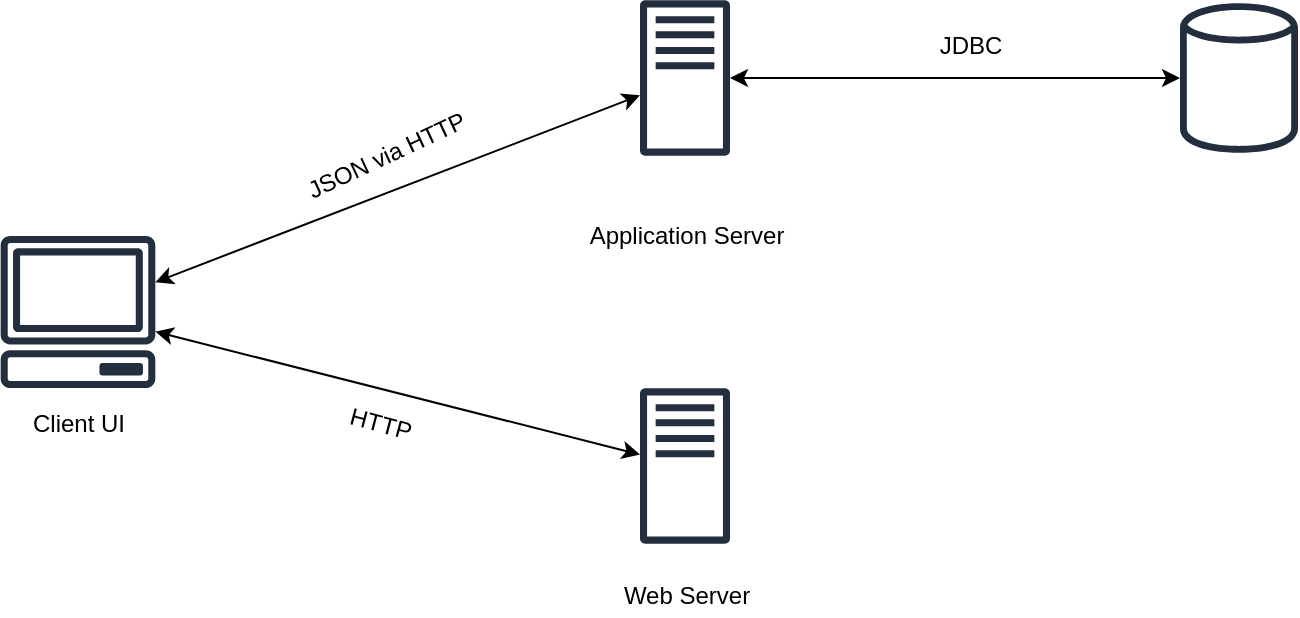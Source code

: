 <mxfile version="12.9.5" type="device"><diagram id="Ht1M8jgEwFfnCIfOTk4-" name="Page-1"><mxGraphModel dx="1226" dy="762" grid="1" gridSize="10" guides="1" tooltips="1" connect="1" arrows="1" fold="1" page="1" pageScale="1" pageWidth="1169" pageHeight="827" math="0" shadow="0"><root><mxCell id="0"/><mxCell id="1" parent="0"/><mxCell id="dZVIvYClhsbzQteziZDb-1" value="" style="outlineConnect=0;fontColor=#232F3E;gradientColor=none;fillColor=#232F3E;strokeColor=none;dashed=0;verticalLabelPosition=bottom;verticalAlign=top;align=center;html=1;fontSize=12;fontStyle=0;aspect=fixed;pointerEvents=1;shape=mxgraph.aws4.client;" vertex="1" parent="1"><mxGeometry x="80" y="158" width="78" height="76" as="geometry"/></mxCell><mxCell id="dZVIvYClhsbzQteziZDb-2" value="" style="outlineConnect=0;fontColor=#232F3E;gradientColor=none;fillColor=#232F3E;strokeColor=none;dashed=0;verticalLabelPosition=bottom;verticalAlign=top;align=center;html=1;fontSize=12;fontStyle=0;aspect=fixed;pointerEvents=1;shape=mxgraph.aws4.generic_database;" vertex="1" parent="1"><mxGeometry x="670" y="40" width="59" height="78" as="geometry"/></mxCell><mxCell id="dZVIvYClhsbzQteziZDb-6" value="" style="outlineConnect=0;fontColor=#232F3E;gradientColor=none;fillColor=#232F3E;strokeColor=none;dashed=0;verticalLabelPosition=bottom;verticalAlign=top;align=center;html=1;fontSize=12;fontStyle=0;aspect=fixed;pointerEvents=1;shape=mxgraph.aws4.traditional_server;" vertex="1" parent="1"><mxGeometry x="400" y="234" width="45" height="78" as="geometry"/></mxCell><mxCell id="dZVIvYClhsbzQteziZDb-8" value="" style="outlineConnect=0;fontColor=#232F3E;gradientColor=none;fillColor=#232F3E;strokeColor=none;dashed=0;verticalLabelPosition=bottom;verticalAlign=top;align=center;html=1;fontSize=12;fontStyle=0;aspect=fixed;pointerEvents=1;shape=mxgraph.aws4.traditional_server;" vertex="1" parent="1"><mxGeometry x="400" y="40" width="45" height="78" as="geometry"/></mxCell><mxCell id="dZVIvYClhsbzQteziZDb-9" value="Application Server" style="text;html=1;align=center;verticalAlign=middle;resizable=0;points=[];autosize=1;" vertex="1" parent="1"><mxGeometry x="367.5" y="148" width="110" height="20" as="geometry"/></mxCell><mxCell id="dZVIvYClhsbzQteziZDb-14" value="Web Server" style="text;html=1;align=center;verticalAlign=middle;resizable=0;points=[];autosize=1;" vertex="1" parent="1"><mxGeometry x="382.5" y="328" width="80" height="20" as="geometry"/></mxCell><mxCell id="dZVIvYClhsbzQteziZDb-15" value="Client UI" style="text;html=1;align=center;verticalAlign=middle;resizable=0;points=[];autosize=1;" vertex="1" parent="1"><mxGeometry x="89" y="242" width="60" height="20" as="geometry"/></mxCell><mxCell id="dZVIvYClhsbzQteziZDb-16" value="" style="endArrow=classic;startArrow=classic;html=1;" edge="1" parent="1" source="dZVIvYClhsbzQteziZDb-1" target="dZVIvYClhsbzQteziZDb-8"><mxGeometry width="50" height="50" relative="1" as="geometry"><mxPoint x="220" y="148" as="sourcePoint"/><mxPoint x="270" y="98" as="targetPoint"/></mxGeometry></mxCell><mxCell id="dZVIvYClhsbzQteziZDb-17" value="" style="endArrow=classic;startArrow=classic;html=1;" edge="1" parent="1" source="dZVIvYClhsbzQteziZDb-1" target="dZVIvYClhsbzQteziZDb-6"><mxGeometry width="50" height="50" relative="1" as="geometry"><mxPoint x="340" y="258" as="sourcePoint"/><mxPoint x="390" y="208" as="targetPoint"/></mxGeometry></mxCell><mxCell id="dZVIvYClhsbzQteziZDb-18" value="" style="endArrow=classic;startArrow=classic;html=1;" edge="1" parent="1" source="dZVIvYClhsbzQteziZDb-8" target="dZVIvYClhsbzQteziZDb-2"><mxGeometry width="50" height="50" relative="1" as="geometry"><mxPoint x="340" y="258" as="sourcePoint"/><mxPoint x="390" y="208" as="targetPoint"/></mxGeometry></mxCell><mxCell id="dZVIvYClhsbzQteziZDb-19" value="JSON via HTTP" style="text;html=1;align=center;verticalAlign=middle;resizable=0;points=[];autosize=1;rotation=-25;" vertex="1" parent="1"><mxGeometry x="223" y="108" width="100" height="20" as="geometry"/></mxCell><mxCell id="dZVIvYClhsbzQteziZDb-20" value="HTTP" style="text;html=1;align=center;verticalAlign=middle;resizable=0;points=[];autosize=1;rotation=15;" vertex="1" parent="1"><mxGeometry x="245" y="242" width="50" height="20" as="geometry"/></mxCell><mxCell id="dZVIvYClhsbzQteziZDb-21" value="JDBC" style="text;html=1;align=center;verticalAlign=middle;resizable=0;points=[];autosize=1;" vertex="1" parent="1"><mxGeometry x="540" y="53" width="50" height="20" as="geometry"/></mxCell></root></mxGraphModel></diagram></mxfile>
